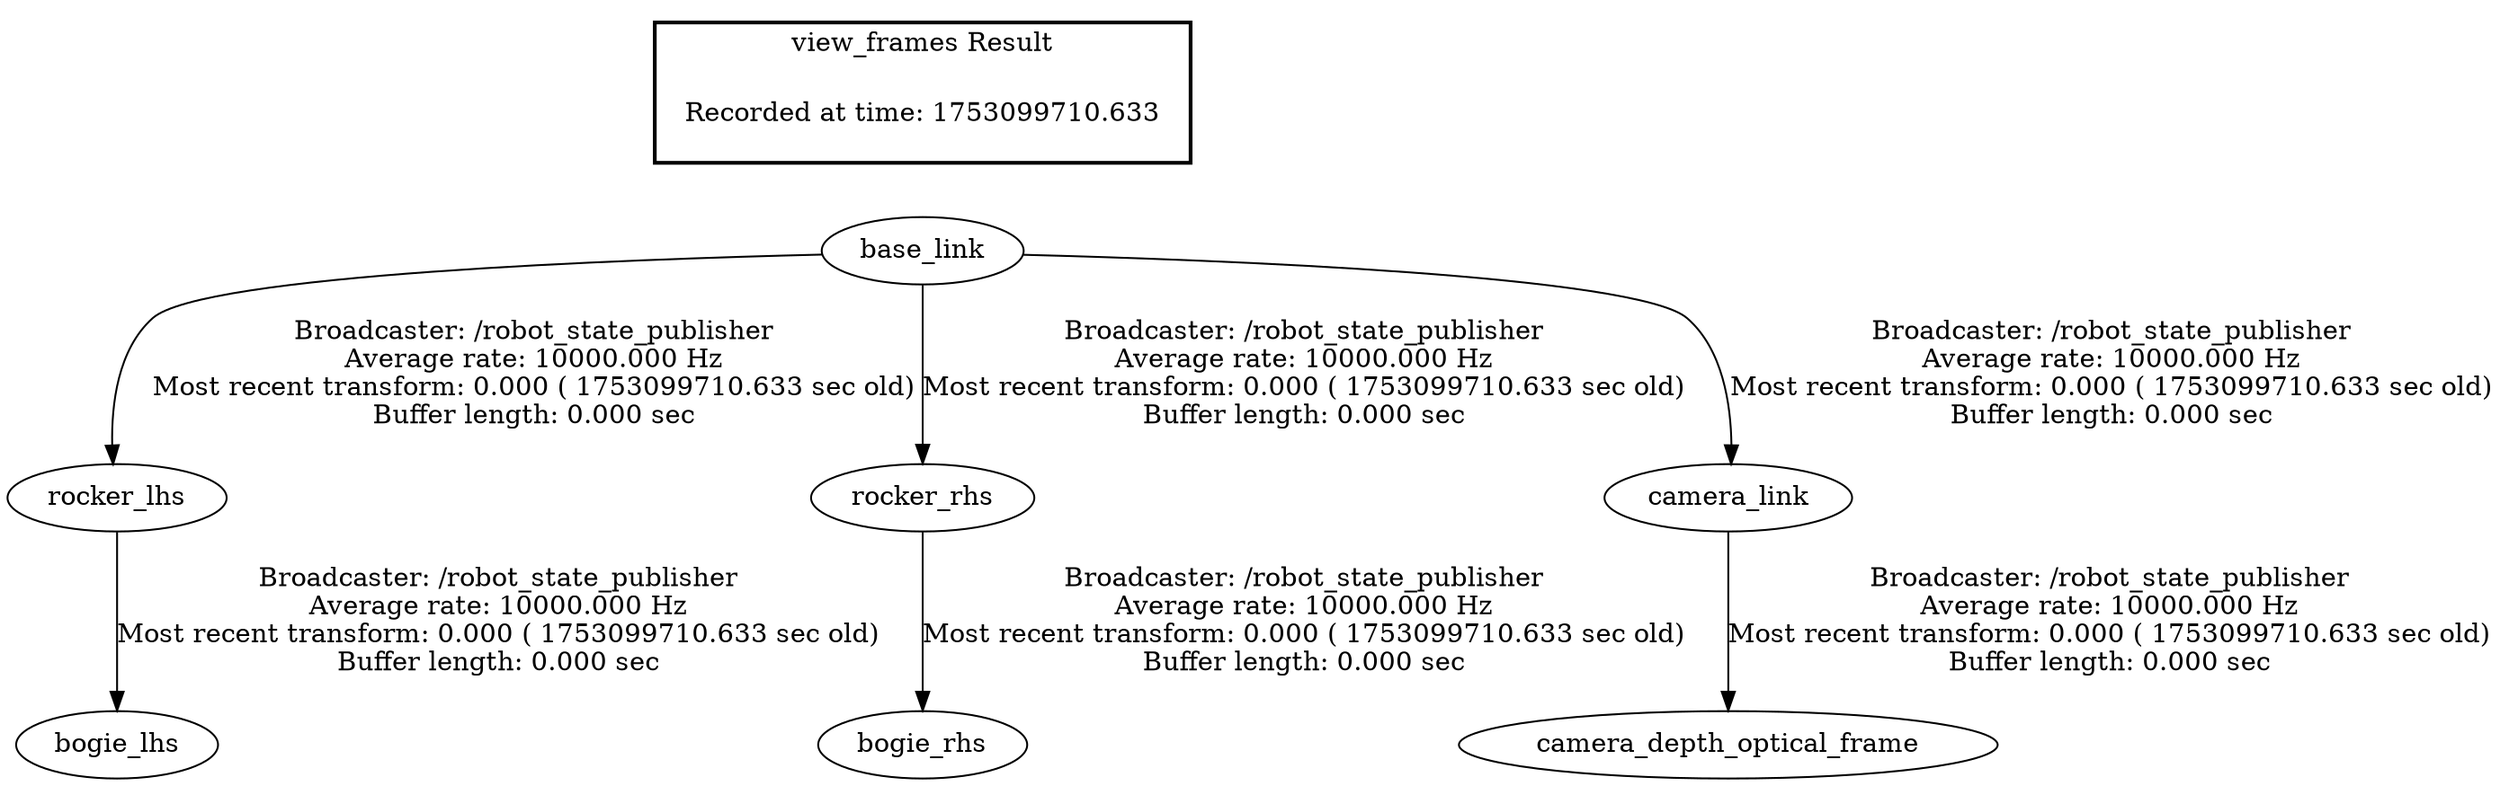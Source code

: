 digraph G {
"rocker_lhs" -> "bogie_lhs"[label="Broadcaster: /robot_state_publisher\nAverage rate: 10000.000 Hz\nMost recent transform: 0.000 ( 1753099710.633 sec old)\nBuffer length: 0.000 sec\n"];
"base_link" -> "rocker_lhs"[label="Broadcaster: /robot_state_publisher\nAverage rate: 10000.000 Hz\nMost recent transform: 0.000 ( 1753099710.633 sec old)\nBuffer length: 0.000 sec\n"];
"rocker_rhs" -> "bogie_rhs"[label="Broadcaster: /robot_state_publisher\nAverage rate: 10000.000 Hz\nMost recent transform: 0.000 ( 1753099710.633 sec old)\nBuffer length: 0.000 sec\n"];
"base_link" -> "rocker_rhs"[label="Broadcaster: /robot_state_publisher\nAverage rate: 10000.000 Hz\nMost recent transform: 0.000 ( 1753099710.633 sec old)\nBuffer length: 0.000 sec\n"];
"camera_link" -> "camera_depth_optical_frame"[label="Broadcaster: /robot_state_publisher\nAverage rate: 10000.000 Hz\nMost recent transform: 0.000 ( 1753099710.633 sec old)\nBuffer length: 0.000 sec\n"];
"base_link" -> "camera_link"[label="Broadcaster: /robot_state_publisher\nAverage rate: 10000.000 Hz\nMost recent transform: 0.000 ( 1753099710.633 sec old)\nBuffer length: 0.000 sec\n"];
edge [style=invis];
 subgraph cluster_legend { style=bold; color=black; label ="view_frames Result";
"Recorded at time: 1753099710.633"[ shape=plaintext ] ;
 }->"base_link";
}